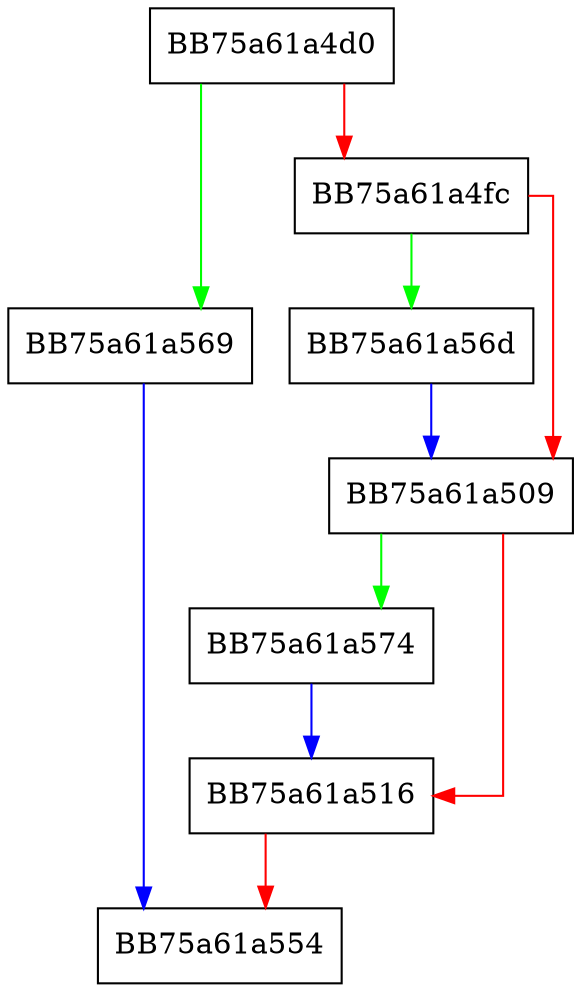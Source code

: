 digraph get_new_pVMM {
  node [shape="box"];
  graph [splines=ortho];
  BB75a61a4d0 -> BB75a61a569 [color="green"];
  BB75a61a4d0 -> BB75a61a4fc [color="red"];
  BB75a61a4fc -> BB75a61a56d [color="green"];
  BB75a61a4fc -> BB75a61a509 [color="red"];
  BB75a61a509 -> BB75a61a574 [color="green"];
  BB75a61a509 -> BB75a61a516 [color="red"];
  BB75a61a516 -> BB75a61a554 [color="red"];
  BB75a61a569 -> BB75a61a554 [color="blue"];
  BB75a61a56d -> BB75a61a509 [color="blue"];
  BB75a61a574 -> BB75a61a516 [color="blue"];
}